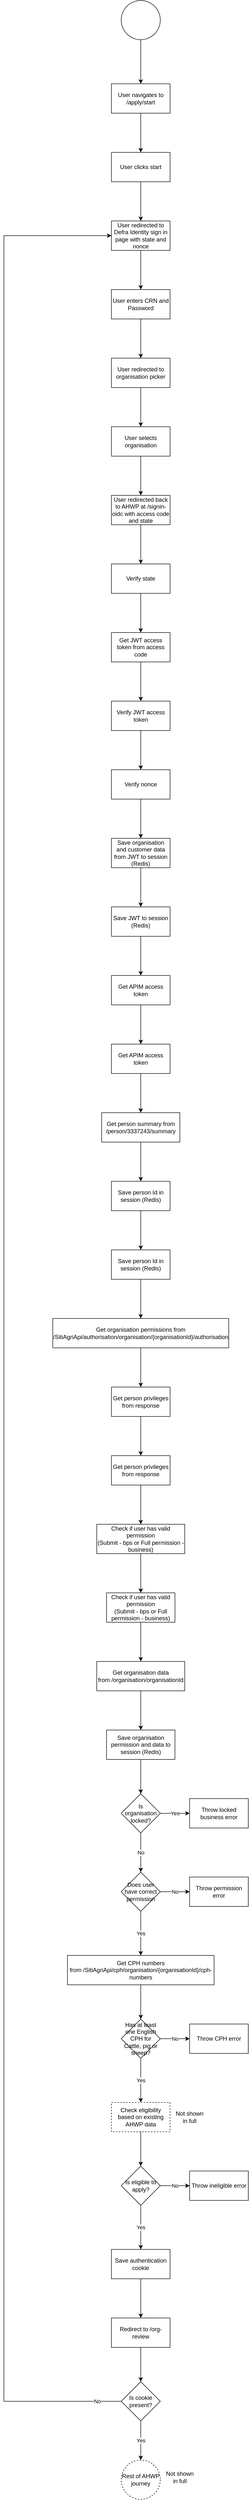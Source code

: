 <mxfile version="24.0.7" type="github">
  <diagram name="Page-1" id="2g7X5N9MNnFHZrMPLAFf">
    <mxGraphModel dx="2026" dy="1145" grid="1" gridSize="10" guides="1" tooltips="1" connect="1" arrows="1" fold="1" page="1" pageScale="1" pageWidth="850" pageHeight="1100" math="0" shadow="0">
      <root>
        <mxCell id="0" />
        <mxCell id="1" parent="0" />
        <mxCell id="oaBEjWoSFNYECVUoLakl-3" value="" style="edgeStyle=orthogonalEdgeStyle;rounded=0;orthogonalLoop=1;jettySize=auto;html=1;" edge="1" parent="1" source="oaBEjWoSFNYECVUoLakl-1" target="oaBEjWoSFNYECVUoLakl-2">
          <mxGeometry relative="1" as="geometry" />
        </mxCell>
        <mxCell id="oaBEjWoSFNYECVUoLakl-1" value="" style="ellipse;whiteSpace=wrap;html=1;aspect=fixed;" vertex="1" parent="1">
          <mxGeometry x="360" y="80" width="80" height="80" as="geometry" />
        </mxCell>
        <mxCell id="oaBEjWoSFNYECVUoLakl-5" value="" style="edgeStyle=orthogonalEdgeStyle;rounded=0;orthogonalLoop=1;jettySize=auto;html=1;" edge="1" parent="1" source="oaBEjWoSFNYECVUoLakl-2" target="oaBEjWoSFNYECVUoLakl-4">
          <mxGeometry relative="1" as="geometry" />
        </mxCell>
        <mxCell id="oaBEjWoSFNYECVUoLakl-2" value="User navigates to /apply/start" style="whiteSpace=wrap;html=1;" vertex="1" parent="1">
          <mxGeometry x="340" y="250" width="120" height="60" as="geometry" />
        </mxCell>
        <mxCell id="oaBEjWoSFNYECVUoLakl-7" value="" style="edgeStyle=orthogonalEdgeStyle;rounded=0;orthogonalLoop=1;jettySize=auto;html=1;" edge="1" parent="1" source="oaBEjWoSFNYECVUoLakl-4" target="oaBEjWoSFNYECVUoLakl-6">
          <mxGeometry relative="1" as="geometry" />
        </mxCell>
        <mxCell id="oaBEjWoSFNYECVUoLakl-4" value="User clicks start" style="whiteSpace=wrap;html=1;" vertex="1" parent="1">
          <mxGeometry x="340" y="390" width="120" height="60" as="geometry" />
        </mxCell>
        <mxCell id="oaBEjWoSFNYECVUoLakl-9" value="" style="edgeStyle=orthogonalEdgeStyle;rounded=0;orthogonalLoop=1;jettySize=auto;html=1;" edge="1" parent="1" source="oaBEjWoSFNYECVUoLakl-6" target="oaBEjWoSFNYECVUoLakl-8">
          <mxGeometry relative="1" as="geometry" />
        </mxCell>
        <mxCell id="oaBEjWoSFNYECVUoLakl-6" value="User redirected to Defra Identity sign in page with state and nonce" style="whiteSpace=wrap;html=1;" vertex="1" parent="1">
          <mxGeometry x="340" y="530" width="120" height="60" as="geometry" />
        </mxCell>
        <mxCell id="oaBEjWoSFNYECVUoLakl-11" value="" style="edgeStyle=orthogonalEdgeStyle;rounded=0;orthogonalLoop=1;jettySize=auto;html=1;" edge="1" parent="1" source="oaBEjWoSFNYECVUoLakl-8" target="oaBEjWoSFNYECVUoLakl-10">
          <mxGeometry relative="1" as="geometry" />
        </mxCell>
        <mxCell id="oaBEjWoSFNYECVUoLakl-8" value="User enters CRN and Password" style="whiteSpace=wrap;html=1;" vertex="1" parent="1">
          <mxGeometry x="340" y="670" width="120" height="60" as="geometry" />
        </mxCell>
        <mxCell id="oaBEjWoSFNYECVUoLakl-13" value="" style="edgeStyle=orthogonalEdgeStyle;rounded=0;orthogonalLoop=1;jettySize=auto;html=1;" edge="1" parent="1" source="oaBEjWoSFNYECVUoLakl-10" target="oaBEjWoSFNYECVUoLakl-12">
          <mxGeometry relative="1" as="geometry" />
        </mxCell>
        <mxCell id="oaBEjWoSFNYECVUoLakl-10" value="User redirected to organisation picker" style="whiteSpace=wrap;html=1;" vertex="1" parent="1">
          <mxGeometry x="340" y="810" width="120" height="60" as="geometry" />
        </mxCell>
        <mxCell id="oaBEjWoSFNYECVUoLakl-15" value="" style="edgeStyle=orthogonalEdgeStyle;rounded=0;orthogonalLoop=1;jettySize=auto;html=1;" edge="1" parent="1" source="oaBEjWoSFNYECVUoLakl-12" target="oaBEjWoSFNYECVUoLakl-14">
          <mxGeometry relative="1" as="geometry" />
        </mxCell>
        <mxCell id="oaBEjWoSFNYECVUoLakl-12" value="User selects organisation" style="whiteSpace=wrap;html=1;" vertex="1" parent="1">
          <mxGeometry x="340" y="950" width="120" height="60" as="geometry" />
        </mxCell>
        <mxCell id="oaBEjWoSFNYECVUoLakl-17" value="" style="edgeStyle=orthogonalEdgeStyle;rounded=0;orthogonalLoop=1;jettySize=auto;html=1;" edge="1" parent="1" source="oaBEjWoSFNYECVUoLakl-14" target="oaBEjWoSFNYECVUoLakl-16">
          <mxGeometry relative="1" as="geometry" />
        </mxCell>
        <mxCell id="oaBEjWoSFNYECVUoLakl-14" value="User redirected back to AHWP at /signin-oidc with access code and state" style="whiteSpace=wrap;html=1;" vertex="1" parent="1">
          <mxGeometry x="340" y="1090" width="120" height="60" as="geometry" />
        </mxCell>
        <mxCell id="oaBEjWoSFNYECVUoLakl-19" value="" style="edgeStyle=orthogonalEdgeStyle;rounded=0;orthogonalLoop=1;jettySize=auto;html=1;" edge="1" parent="1" source="oaBEjWoSFNYECVUoLakl-16" target="oaBEjWoSFNYECVUoLakl-18">
          <mxGeometry relative="1" as="geometry" />
        </mxCell>
        <mxCell id="oaBEjWoSFNYECVUoLakl-16" value="Verify state" style="whiteSpace=wrap;html=1;" vertex="1" parent="1">
          <mxGeometry x="340" y="1230" width="120" height="60" as="geometry" />
        </mxCell>
        <mxCell id="oaBEjWoSFNYECVUoLakl-21" value="" style="edgeStyle=orthogonalEdgeStyle;rounded=0;orthogonalLoop=1;jettySize=auto;html=1;" edge="1" parent="1" source="oaBEjWoSFNYECVUoLakl-18" target="oaBEjWoSFNYECVUoLakl-20">
          <mxGeometry relative="1" as="geometry" />
        </mxCell>
        <mxCell id="oaBEjWoSFNYECVUoLakl-18" value="Get JWT access token from access code" style="whiteSpace=wrap;html=1;" vertex="1" parent="1">
          <mxGeometry x="340" y="1370" width="120" height="60" as="geometry" />
        </mxCell>
        <mxCell id="oaBEjWoSFNYECVUoLakl-23" value="" style="edgeStyle=orthogonalEdgeStyle;rounded=0;orthogonalLoop=1;jettySize=auto;html=1;" edge="1" parent="1" source="oaBEjWoSFNYECVUoLakl-20" target="oaBEjWoSFNYECVUoLakl-22">
          <mxGeometry relative="1" as="geometry" />
        </mxCell>
        <mxCell id="oaBEjWoSFNYECVUoLakl-20" value="Verify JWT access token" style="whiteSpace=wrap;html=1;" vertex="1" parent="1">
          <mxGeometry x="340" y="1510" width="120" height="60" as="geometry" />
        </mxCell>
        <mxCell id="oaBEjWoSFNYECVUoLakl-25" value="" style="edgeStyle=orthogonalEdgeStyle;rounded=0;orthogonalLoop=1;jettySize=auto;html=1;" edge="1" parent="1" source="oaBEjWoSFNYECVUoLakl-22" target="oaBEjWoSFNYECVUoLakl-24">
          <mxGeometry relative="1" as="geometry" />
        </mxCell>
        <mxCell id="oaBEjWoSFNYECVUoLakl-22" value="Verify nonce" style="whiteSpace=wrap;html=1;" vertex="1" parent="1">
          <mxGeometry x="340" y="1650" width="120" height="60" as="geometry" />
        </mxCell>
        <mxCell id="oaBEjWoSFNYECVUoLakl-27" value="" style="edgeStyle=orthogonalEdgeStyle;rounded=0;orthogonalLoop=1;jettySize=auto;html=1;" edge="1" parent="1" source="oaBEjWoSFNYECVUoLakl-24" target="oaBEjWoSFNYECVUoLakl-26">
          <mxGeometry relative="1" as="geometry" />
        </mxCell>
        <mxCell id="oaBEjWoSFNYECVUoLakl-24" value="Save organisation and customer data from JWT to session (Redis)" style="whiteSpace=wrap;html=1;" vertex="1" parent="1">
          <mxGeometry x="340" y="1790" width="120" height="60" as="geometry" />
        </mxCell>
        <mxCell id="oaBEjWoSFNYECVUoLakl-29" value="" style="edgeStyle=orthogonalEdgeStyle;rounded=0;orthogonalLoop=1;jettySize=auto;html=1;" edge="1" parent="1" source="oaBEjWoSFNYECVUoLakl-26" target="oaBEjWoSFNYECVUoLakl-28">
          <mxGeometry relative="1" as="geometry" />
        </mxCell>
        <mxCell id="oaBEjWoSFNYECVUoLakl-26" value="Save JWT to session (Redis)" style="whiteSpace=wrap;html=1;" vertex="1" parent="1">
          <mxGeometry x="340" y="1930" width="120" height="60" as="geometry" />
        </mxCell>
        <mxCell id="oaBEjWoSFNYECVUoLakl-31" value="" style="edgeStyle=orthogonalEdgeStyle;rounded=0;orthogonalLoop=1;jettySize=auto;html=1;" edge="1" parent="1" source="oaBEjWoSFNYECVUoLakl-28" target="oaBEjWoSFNYECVUoLakl-30">
          <mxGeometry relative="1" as="geometry" />
        </mxCell>
        <mxCell id="oaBEjWoSFNYECVUoLakl-28" value="Get APIM access token" style="whiteSpace=wrap;html=1;" vertex="1" parent="1">
          <mxGeometry x="340" y="2070" width="120" height="60" as="geometry" />
        </mxCell>
        <mxCell id="oaBEjWoSFNYECVUoLakl-33" value="" style="edgeStyle=orthogonalEdgeStyle;rounded=0;orthogonalLoop=1;jettySize=auto;html=1;" edge="1" parent="1" source="oaBEjWoSFNYECVUoLakl-30" target="oaBEjWoSFNYECVUoLakl-32">
          <mxGeometry relative="1" as="geometry" />
        </mxCell>
        <mxCell id="oaBEjWoSFNYECVUoLakl-30" value="Get APIM access token" style="whiteSpace=wrap;html=1;" vertex="1" parent="1">
          <mxGeometry x="340" y="2210" width="120" height="60" as="geometry" />
        </mxCell>
        <mxCell id="oaBEjWoSFNYECVUoLakl-35" value="" style="edgeStyle=orthogonalEdgeStyle;rounded=0;orthogonalLoop=1;jettySize=auto;html=1;" edge="1" parent="1" source="oaBEjWoSFNYECVUoLakl-32" target="oaBEjWoSFNYECVUoLakl-34">
          <mxGeometry relative="1" as="geometry" />
        </mxCell>
        <mxCell id="oaBEjWoSFNYECVUoLakl-32" value="Get person summary from /person/3337243/summary" style="whiteSpace=wrap;html=1;" vertex="1" parent="1">
          <mxGeometry x="320" y="2350" width="160" height="60" as="geometry" />
        </mxCell>
        <mxCell id="oaBEjWoSFNYECVUoLakl-37" value="" style="edgeStyle=orthogonalEdgeStyle;rounded=0;orthogonalLoop=1;jettySize=auto;html=1;" edge="1" parent="1" source="oaBEjWoSFNYECVUoLakl-34" target="oaBEjWoSFNYECVUoLakl-36">
          <mxGeometry relative="1" as="geometry" />
        </mxCell>
        <mxCell id="oaBEjWoSFNYECVUoLakl-34" value="Save person Id in session (Redis)" style="whiteSpace=wrap;html=1;" vertex="1" parent="1">
          <mxGeometry x="340" y="2490" width="120" height="60" as="geometry" />
        </mxCell>
        <mxCell id="oaBEjWoSFNYECVUoLakl-39" value="" style="edgeStyle=orthogonalEdgeStyle;rounded=0;orthogonalLoop=1;jettySize=auto;html=1;" edge="1" parent="1" source="oaBEjWoSFNYECVUoLakl-36" target="oaBEjWoSFNYECVUoLakl-38">
          <mxGeometry relative="1" as="geometry" />
        </mxCell>
        <mxCell id="oaBEjWoSFNYECVUoLakl-36" value="Save person Id in session (Redis)" style="whiteSpace=wrap;html=1;" vertex="1" parent="1">
          <mxGeometry x="340" y="2630" width="120" height="60" as="geometry" />
        </mxCell>
        <mxCell id="oaBEjWoSFNYECVUoLakl-41" value="" style="edgeStyle=orthogonalEdgeStyle;rounded=0;orthogonalLoop=1;jettySize=auto;html=1;" edge="1" parent="1" source="oaBEjWoSFNYECVUoLakl-38" target="oaBEjWoSFNYECVUoLakl-40">
          <mxGeometry relative="1" as="geometry" />
        </mxCell>
        <mxCell id="oaBEjWoSFNYECVUoLakl-38" value="Get organisation permissions from /SitiAgriApi/authorisation/organisation/{organisationId}/authorisation" style="whiteSpace=wrap;html=1;" vertex="1" parent="1">
          <mxGeometry x="220" y="2770" width="360" height="60" as="geometry" />
        </mxCell>
        <mxCell id="oaBEjWoSFNYECVUoLakl-43" value="" style="edgeStyle=orthogonalEdgeStyle;rounded=0;orthogonalLoop=1;jettySize=auto;html=1;" edge="1" parent="1" source="oaBEjWoSFNYECVUoLakl-40" target="oaBEjWoSFNYECVUoLakl-42">
          <mxGeometry relative="1" as="geometry" />
        </mxCell>
        <mxCell id="oaBEjWoSFNYECVUoLakl-40" value="Get person privileges from response" style="whiteSpace=wrap;html=1;" vertex="1" parent="1">
          <mxGeometry x="340" y="2910" width="120" height="60" as="geometry" />
        </mxCell>
        <mxCell id="oaBEjWoSFNYECVUoLakl-45" value="" style="edgeStyle=orthogonalEdgeStyle;rounded=0;orthogonalLoop=1;jettySize=auto;html=1;" edge="1" parent="1" source="oaBEjWoSFNYECVUoLakl-42" target="oaBEjWoSFNYECVUoLakl-44">
          <mxGeometry relative="1" as="geometry" />
        </mxCell>
        <mxCell id="oaBEjWoSFNYECVUoLakl-42" value="Get person privileges from response" style="whiteSpace=wrap;html=1;" vertex="1" parent="1">
          <mxGeometry x="340" y="3050" width="120" height="60" as="geometry" />
        </mxCell>
        <mxCell id="oaBEjWoSFNYECVUoLakl-47" value="" style="edgeStyle=orthogonalEdgeStyle;rounded=0;orthogonalLoop=1;jettySize=auto;html=1;" edge="1" parent="1" source="oaBEjWoSFNYECVUoLakl-44" target="oaBEjWoSFNYECVUoLakl-46">
          <mxGeometry relative="1" as="geometry" />
        </mxCell>
        <mxCell id="oaBEjWoSFNYECVUoLakl-44" value="Check if user has valid permission&lt;div&gt;(Submit - bps or Full permission - business)&lt;/div&gt;" style="whiteSpace=wrap;html=1;" vertex="1" parent="1">
          <mxGeometry x="310" y="3190" width="180" height="60" as="geometry" />
        </mxCell>
        <mxCell id="oaBEjWoSFNYECVUoLakl-49" value="" style="edgeStyle=orthogonalEdgeStyle;rounded=0;orthogonalLoop=1;jettySize=auto;html=1;" edge="1" parent="1" source="oaBEjWoSFNYECVUoLakl-46" target="oaBEjWoSFNYECVUoLakl-48">
          <mxGeometry relative="1" as="geometry" />
        </mxCell>
        <mxCell id="oaBEjWoSFNYECVUoLakl-46" value="Check if user has valid permission&lt;div&gt;(Submit - bps or Full permission - business)&lt;/div&gt;" style="whiteSpace=wrap;html=1;" vertex="1" parent="1">
          <mxGeometry x="330" y="3330" width="140" height="60" as="geometry" />
        </mxCell>
        <mxCell id="oaBEjWoSFNYECVUoLakl-51" value="" style="edgeStyle=orthogonalEdgeStyle;rounded=0;orthogonalLoop=1;jettySize=auto;html=1;" edge="1" parent="1" source="oaBEjWoSFNYECVUoLakl-48" target="oaBEjWoSFNYECVUoLakl-50">
          <mxGeometry relative="1" as="geometry" />
        </mxCell>
        <mxCell id="oaBEjWoSFNYECVUoLakl-48" value="Get organisation data from&amp;nbsp;/organisation/organisationId" style="whiteSpace=wrap;html=1;" vertex="1" parent="1">
          <mxGeometry x="310" y="3470" width="180" height="60" as="geometry" />
        </mxCell>
        <mxCell id="oaBEjWoSFNYECVUoLakl-57" value="" style="edgeStyle=orthogonalEdgeStyle;rounded=0;orthogonalLoop=1;jettySize=auto;html=1;" edge="1" parent="1" source="oaBEjWoSFNYECVUoLakl-50" target="oaBEjWoSFNYECVUoLakl-56">
          <mxGeometry relative="1" as="geometry" />
        </mxCell>
        <mxCell id="oaBEjWoSFNYECVUoLakl-50" value="Save organisation permission and data to session (Redis)" style="whiteSpace=wrap;html=1;" vertex="1" parent="1">
          <mxGeometry x="330" y="3610" width="140" height="60" as="geometry" />
        </mxCell>
        <mxCell id="oaBEjWoSFNYECVUoLakl-59" value="Yes" style="edgeStyle=orthogonalEdgeStyle;rounded=0;orthogonalLoop=1;jettySize=auto;html=1;" edge="1" parent="1" source="oaBEjWoSFNYECVUoLakl-56" target="oaBEjWoSFNYECVUoLakl-58">
          <mxGeometry relative="1" as="geometry" />
        </mxCell>
        <mxCell id="oaBEjWoSFNYECVUoLakl-61" value="No" style="edgeStyle=orthogonalEdgeStyle;rounded=0;orthogonalLoop=1;jettySize=auto;html=1;" edge="1" parent="1" source="oaBEjWoSFNYECVUoLakl-56" target="oaBEjWoSFNYECVUoLakl-60">
          <mxGeometry relative="1" as="geometry" />
        </mxCell>
        <mxCell id="oaBEjWoSFNYECVUoLakl-56" value="Is organisation locked?" style="rhombus;whiteSpace=wrap;html=1;" vertex="1" parent="1">
          <mxGeometry x="360" y="3740" width="80" height="80" as="geometry" />
        </mxCell>
        <mxCell id="oaBEjWoSFNYECVUoLakl-58" value="Throw locked business error" style="whiteSpace=wrap;html=1;" vertex="1" parent="1">
          <mxGeometry x="500" y="3750" width="120" height="60" as="geometry" />
        </mxCell>
        <mxCell id="oaBEjWoSFNYECVUoLakl-63" value="No" style="edgeStyle=orthogonalEdgeStyle;rounded=0;orthogonalLoop=1;jettySize=auto;html=1;" edge="1" parent="1" source="oaBEjWoSFNYECVUoLakl-60" target="oaBEjWoSFNYECVUoLakl-62">
          <mxGeometry relative="1" as="geometry" />
        </mxCell>
        <mxCell id="oaBEjWoSFNYECVUoLakl-65" value="Yes" style="edgeStyle=orthogonalEdgeStyle;rounded=0;orthogonalLoop=1;jettySize=auto;html=1;" edge="1" parent="1" source="oaBEjWoSFNYECVUoLakl-60" target="oaBEjWoSFNYECVUoLakl-64">
          <mxGeometry relative="1" as="geometry" />
        </mxCell>
        <mxCell id="oaBEjWoSFNYECVUoLakl-60" value="Does user have correct permission" style="rhombus;whiteSpace=wrap;html=1;" vertex="1" parent="1">
          <mxGeometry x="360" y="3900" width="80" height="80" as="geometry" />
        </mxCell>
        <mxCell id="oaBEjWoSFNYECVUoLakl-62" value="Throw permission error" style="whiteSpace=wrap;html=1;" vertex="1" parent="1">
          <mxGeometry x="500" y="3910" width="120" height="60" as="geometry" />
        </mxCell>
        <mxCell id="oaBEjWoSFNYECVUoLakl-69" value="" style="edgeStyle=orthogonalEdgeStyle;rounded=0;orthogonalLoop=1;jettySize=auto;html=1;" edge="1" parent="1" source="oaBEjWoSFNYECVUoLakl-64" target="oaBEjWoSFNYECVUoLakl-68">
          <mxGeometry relative="1" as="geometry" />
        </mxCell>
        <mxCell id="oaBEjWoSFNYECVUoLakl-64" value="Get CPH numbers from&amp;nbsp;/SitiAgriApi/cph/organisation/{organisationId}/cph-numbers" style="whiteSpace=wrap;html=1;" vertex="1" parent="1">
          <mxGeometry x="250" y="4070" width="300" height="60" as="geometry" />
        </mxCell>
        <mxCell id="oaBEjWoSFNYECVUoLakl-71" value="No" style="edgeStyle=orthogonalEdgeStyle;rounded=0;orthogonalLoop=1;jettySize=auto;html=1;" edge="1" parent="1" source="oaBEjWoSFNYECVUoLakl-68" target="oaBEjWoSFNYECVUoLakl-70">
          <mxGeometry relative="1" as="geometry" />
        </mxCell>
        <mxCell id="oaBEjWoSFNYECVUoLakl-73" value="Yes" style="edgeStyle=orthogonalEdgeStyle;rounded=0;orthogonalLoop=1;jettySize=auto;html=1;" edge="1" parent="1" source="oaBEjWoSFNYECVUoLakl-68" target="oaBEjWoSFNYECVUoLakl-72">
          <mxGeometry relative="1" as="geometry" />
        </mxCell>
        <mxCell id="oaBEjWoSFNYECVUoLakl-68" value="Has at least one English CPH for Cattle, pig or sheep?" style="rhombus;whiteSpace=wrap;html=1;" vertex="1" parent="1">
          <mxGeometry x="360" y="4200" width="80" height="80" as="geometry" />
        </mxCell>
        <mxCell id="oaBEjWoSFNYECVUoLakl-70" value="Throw CPH error" style="whiteSpace=wrap;html=1;" vertex="1" parent="1">
          <mxGeometry x="500" y="4210" width="120" height="60" as="geometry" />
        </mxCell>
        <mxCell id="oaBEjWoSFNYECVUoLakl-75" value="" style="edgeStyle=orthogonalEdgeStyle;rounded=0;orthogonalLoop=1;jettySize=auto;html=1;" edge="1" parent="1" source="oaBEjWoSFNYECVUoLakl-72" target="oaBEjWoSFNYECVUoLakl-74">
          <mxGeometry relative="1" as="geometry" />
        </mxCell>
        <mxCell id="oaBEjWoSFNYECVUoLakl-72" value="Check eligibility based on existing AHWP data" style="whiteSpace=wrap;html=1;dashed=1;" vertex="1" parent="1">
          <mxGeometry x="340" y="4370" width="120" height="60" as="geometry" />
        </mxCell>
        <mxCell id="oaBEjWoSFNYECVUoLakl-77" value="No" style="edgeStyle=orthogonalEdgeStyle;rounded=0;orthogonalLoop=1;jettySize=auto;html=1;" edge="1" parent="1" source="oaBEjWoSFNYECVUoLakl-74" target="oaBEjWoSFNYECVUoLakl-76">
          <mxGeometry relative="1" as="geometry" />
        </mxCell>
        <mxCell id="oaBEjWoSFNYECVUoLakl-80" value="Yes" style="edgeStyle=orthogonalEdgeStyle;rounded=0;orthogonalLoop=1;jettySize=auto;html=1;" edge="1" parent="1" source="oaBEjWoSFNYECVUoLakl-74" target="oaBEjWoSFNYECVUoLakl-79">
          <mxGeometry relative="1" as="geometry" />
        </mxCell>
        <mxCell id="oaBEjWoSFNYECVUoLakl-74" value="Is eligible to apply?" style="rhombus;whiteSpace=wrap;html=1;" vertex="1" parent="1">
          <mxGeometry x="360" y="4500" width="80" height="80" as="geometry" />
        </mxCell>
        <mxCell id="oaBEjWoSFNYECVUoLakl-76" value="Throw ineligible error" style="whiteSpace=wrap;html=1;" vertex="1" parent="1">
          <mxGeometry x="500" y="4510" width="120" height="60" as="geometry" />
        </mxCell>
        <mxCell id="oaBEjWoSFNYECVUoLakl-78" value="Not shown in full" style="text;html=1;align=center;verticalAlign=middle;whiteSpace=wrap;rounded=0;" vertex="1" parent="1">
          <mxGeometry x="470" y="4385" width="60" height="30" as="geometry" />
        </mxCell>
        <mxCell id="oaBEjWoSFNYECVUoLakl-82" value="" style="edgeStyle=orthogonalEdgeStyle;rounded=0;orthogonalLoop=1;jettySize=auto;html=1;" edge="1" parent="1" source="oaBEjWoSFNYECVUoLakl-79" target="oaBEjWoSFNYECVUoLakl-81">
          <mxGeometry relative="1" as="geometry" />
        </mxCell>
        <mxCell id="oaBEjWoSFNYECVUoLakl-79" value="Save authentication cookie" style="whiteSpace=wrap;html=1;" vertex="1" parent="1">
          <mxGeometry x="340" y="4670" width="120" height="60" as="geometry" />
        </mxCell>
        <mxCell id="oaBEjWoSFNYECVUoLakl-86" value="" style="edgeStyle=orthogonalEdgeStyle;rounded=0;orthogonalLoop=1;jettySize=auto;html=1;" edge="1" parent="1" source="oaBEjWoSFNYECVUoLakl-81" target="oaBEjWoSFNYECVUoLakl-85">
          <mxGeometry relative="1" as="geometry" />
        </mxCell>
        <mxCell id="oaBEjWoSFNYECVUoLakl-81" value="Redirect to /org-review" style="whiteSpace=wrap;html=1;" vertex="1" parent="1">
          <mxGeometry x="340" y="4810" width="120" height="60" as="geometry" />
        </mxCell>
        <mxCell id="oaBEjWoSFNYECVUoLakl-87" value="No" style="edgeStyle=orthogonalEdgeStyle;rounded=0;orthogonalLoop=1;jettySize=auto;html=1;entryX=0;entryY=0.5;entryDx=0;entryDy=0;" edge="1" parent="1" source="oaBEjWoSFNYECVUoLakl-85" target="oaBEjWoSFNYECVUoLakl-6">
          <mxGeometry x="-0.98" relative="1" as="geometry">
            <Array as="points">
              <mxPoint x="120" y="4980" />
              <mxPoint x="120" y="560" />
            </Array>
            <mxPoint as="offset" />
          </mxGeometry>
        </mxCell>
        <mxCell id="oaBEjWoSFNYECVUoLakl-89" value="Yes" style="edgeStyle=orthogonalEdgeStyle;rounded=0;orthogonalLoop=1;jettySize=auto;html=1;" edge="1" parent="1" source="oaBEjWoSFNYECVUoLakl-85" target="oaBEjWoSFNYECVUoLakl-88">
          <mxGeometry relative="1" as="geometry" />
        </mxCell>
        <mxCell id="oaBEjWoSFNYECVUoLakl-85" value="Is cookie present?" style="rhombus;whiteSpace=wrap;html=1;" vertex="1" parent="1">
          <mxGeometry x="360" y="4940" width="80" height="80" as="geometry" />
        </mxCell>
        <mxCell id="oaBEjWoSFNYECVUoLakl-88" value="Rest of AHWP journey" style="ellipse;whiteSpace=wrap;html=1;dashed=1;" vertex="1" parent="1">
          <mxGeometry x="360" y="5100" width="80" height="80" as="geometry" />
        </mxCell>
        <mxCell id="oaBEjWoSFNYECVUoLakl-90" value="Not shown in full" style="text;html=1;align=center;verticalAlign=middle;whiteSpace=wrap;rounded=0;" vertex="1" parent="1">
          <mxGeometry x="450" y="5120" width="60" height="30" as="geometry" />
        </mxCell>
      </root>
    </mxGraphModel>
  </diagram>
</mxfile>
